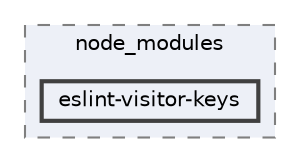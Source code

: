 digraph "pkiclassroomrescheduler/src/main/frontend/node_modules/eslint-visitor-keys"
{
 // LATEX_PDF_SIZE
  bgcolor="transparent";
  edge [fontname=Helvetica,fontsize=10,labelfontname=Helvetica,labelfontsize=10];
  node [fontname=Helvetica,fontsize=10,shape=box,height=0.2,width=0.4];
  compound=true
  subgraph clusterdir_72953eda66ccb3a2722c28e1c3e6c23b {
    graph [ bgcolor="#edf0f7", pencolor="grey50", label="node_modules", fontname=Helvetica,fontsize=10 style="filled,dashed", URL="dir_72953eda66ccb3a2722c28e1c3e6c23b.html",tooltip=""]
  dir_19fe0ed509931143ae8bd35f46ae4a96 [label="eslint-visitor-keys", fillcolor="#edf0f7", color="grey25", style="filled,bold", URL="dir_19fe0ed509931143ae8bd35f46ae4a96.html",tooltip=""];
  }
}
